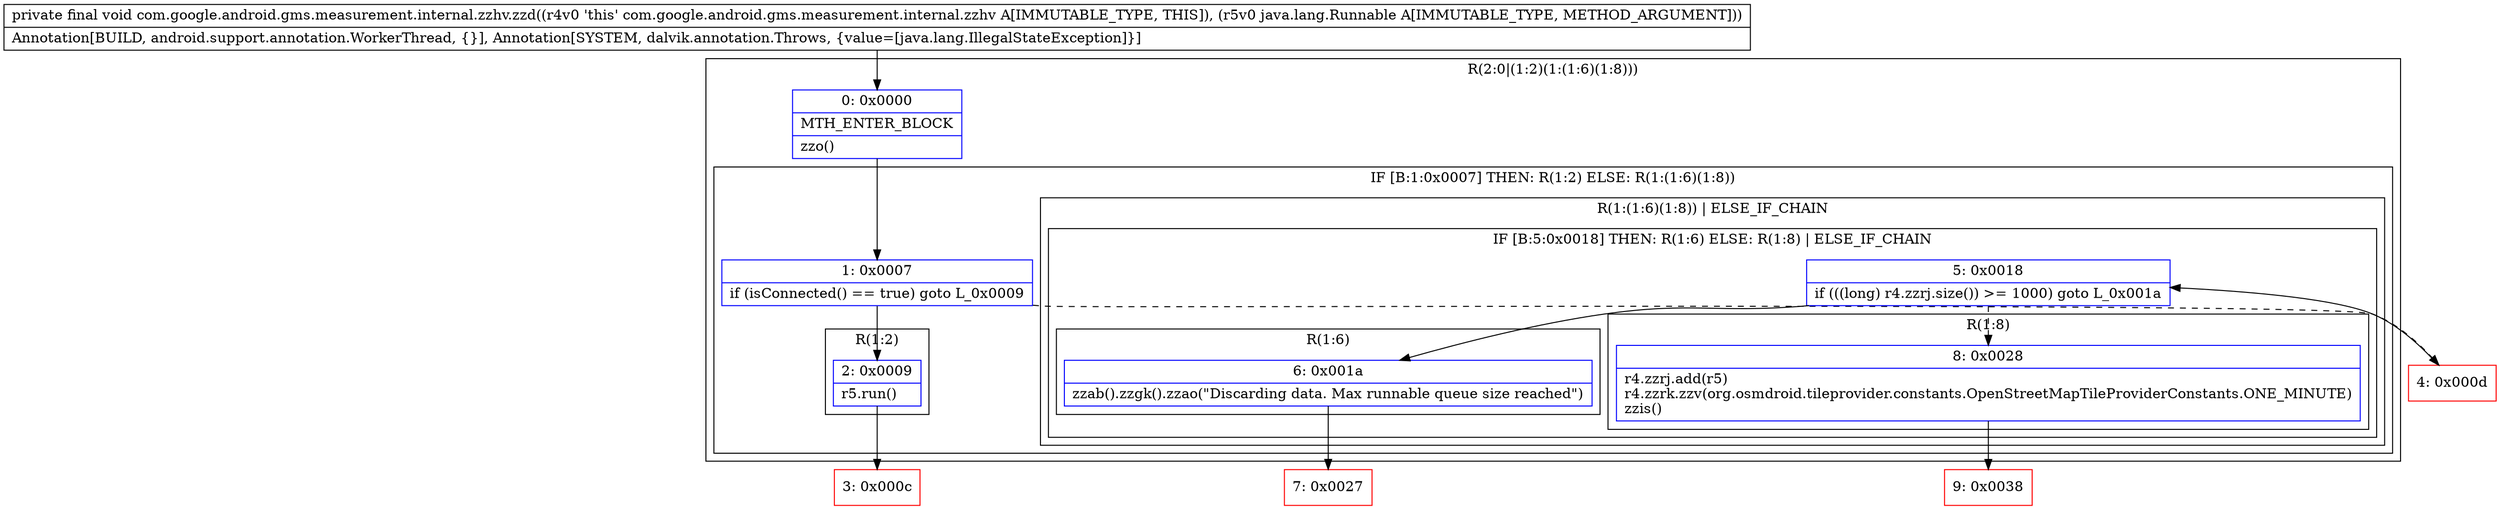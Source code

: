 digraph "CFG forcom.google.android.gms.measurement.internal.zzhv.zzd(Ljava\/lang\/Runnable;)V" {
subgraph cluster_Region_811717636 {
label = "R(2:0|(1:2)(1:(1:6)(1:8)))";
node [shape=record,color=blue];
Node_0 [shape=record,label="{0\:\ 0x0000|MTH_ENTER_BLOCK\l|zzo()\l}"];
subgraph cluster_IfRegion_663465950 {
label = "IF [B:1:0x0007] THEN: R(1:2) ELSE: R(1:(1:6)(1:8))";
node [shape=record,color=blue];
Node_1 [shape=record,label="{1\:\ 0x0007|if (isConnected() == true) goto L_0x0009\l}"];
subgraph cluster_Region_1177397262 {
label = "R(1:2)";
node [shape=record,color=blue];
Node_2 [shape=record,label="{2\:\ 0x0009|r5.run()\l}"];
}
subgraph cluster_Region_1857307352 {
label = "R(1:(1:6)(1:8)) | ELSE_IF_CHAIN\l";
node [shape=record,color=blue];
subgraph cluster_IfRegion_1355508478 {
label = "IF [B:5:0x0018] THEN: R(1:6) ELSE: R(1:8) | ELSE_IF_CHAIN\l";
node [shape=record,color=blue];
Node_5 [shape=record,label="{5\:\ 0x0018|if (((long) r4.zzrj.size()) \>= 1000) goto L_0x001a\l}"];
subgraph cluster_Region_717539942 {
label = "R(1:6)";
node [shape=record,color=blue];
Node_6 [shape=record,label="{6\:\ 0x001a|zzab().zzgk().zzao(\"Discarding data. Max runnable queue size reached\")\l}"];
}
subgraph cluster_Region_16935656 {
label = "R(1:8)";
node [shape=record,color=blue];
Node_8 [shape=record,label="{8\:\ 0x0028|r4.zzrj.add(r5)\lr4.zzrk.zzv(org.osmdroid.tileprovider.constants.OpenStreetMapTileProviderConstants.ONE_MINUTE)\lzzis()\l}"];
}
}
}
}
}
Node_3 [shape=record,color=red,label="{3\:\ 0x000c}"];
Node_4 [shape=record,color=red,label="{4\:\ 0x000d}"];
Node_7 [shape=record,color=red,label="{7\:\ 0x0027}"];
Node_9 [shape=record,color=red,label="{9\:\ 0x0038}"];
MethodNode[shape=record,label="{private final void com.google.android.gms.measurement.internal.zzhv.zzd((r4v0 'this' com.google.android.gms.measurement.internal.zzhv A[IMMUTABLE_TYPE, THIS]), (r5v0 java.lang.Runnable A[IMMUTABLE_TYPE, METHOD_ARGUMENT]))  | Annotation[BUILD, android.support.annotation.WorkerThread, \{\}], Annotation[SYSTEM, dalvik.annotation.Throws, \{value=[java.lang.IllegalStateException]\}]\l}"];
MethodNode -> Node_0;
Node_0 -> Node_1;
Node_1 -> Node_2;
Node_1 -> Node_4[style=dashed];
Node_2 -> Node_3;
Node_5 -> Node_6;
Node_5 -> Node_8[style=dashed];
Node_6 -> Node_7;
Node_8 -> Node_9;
Node_4 -> Node_5;
}


